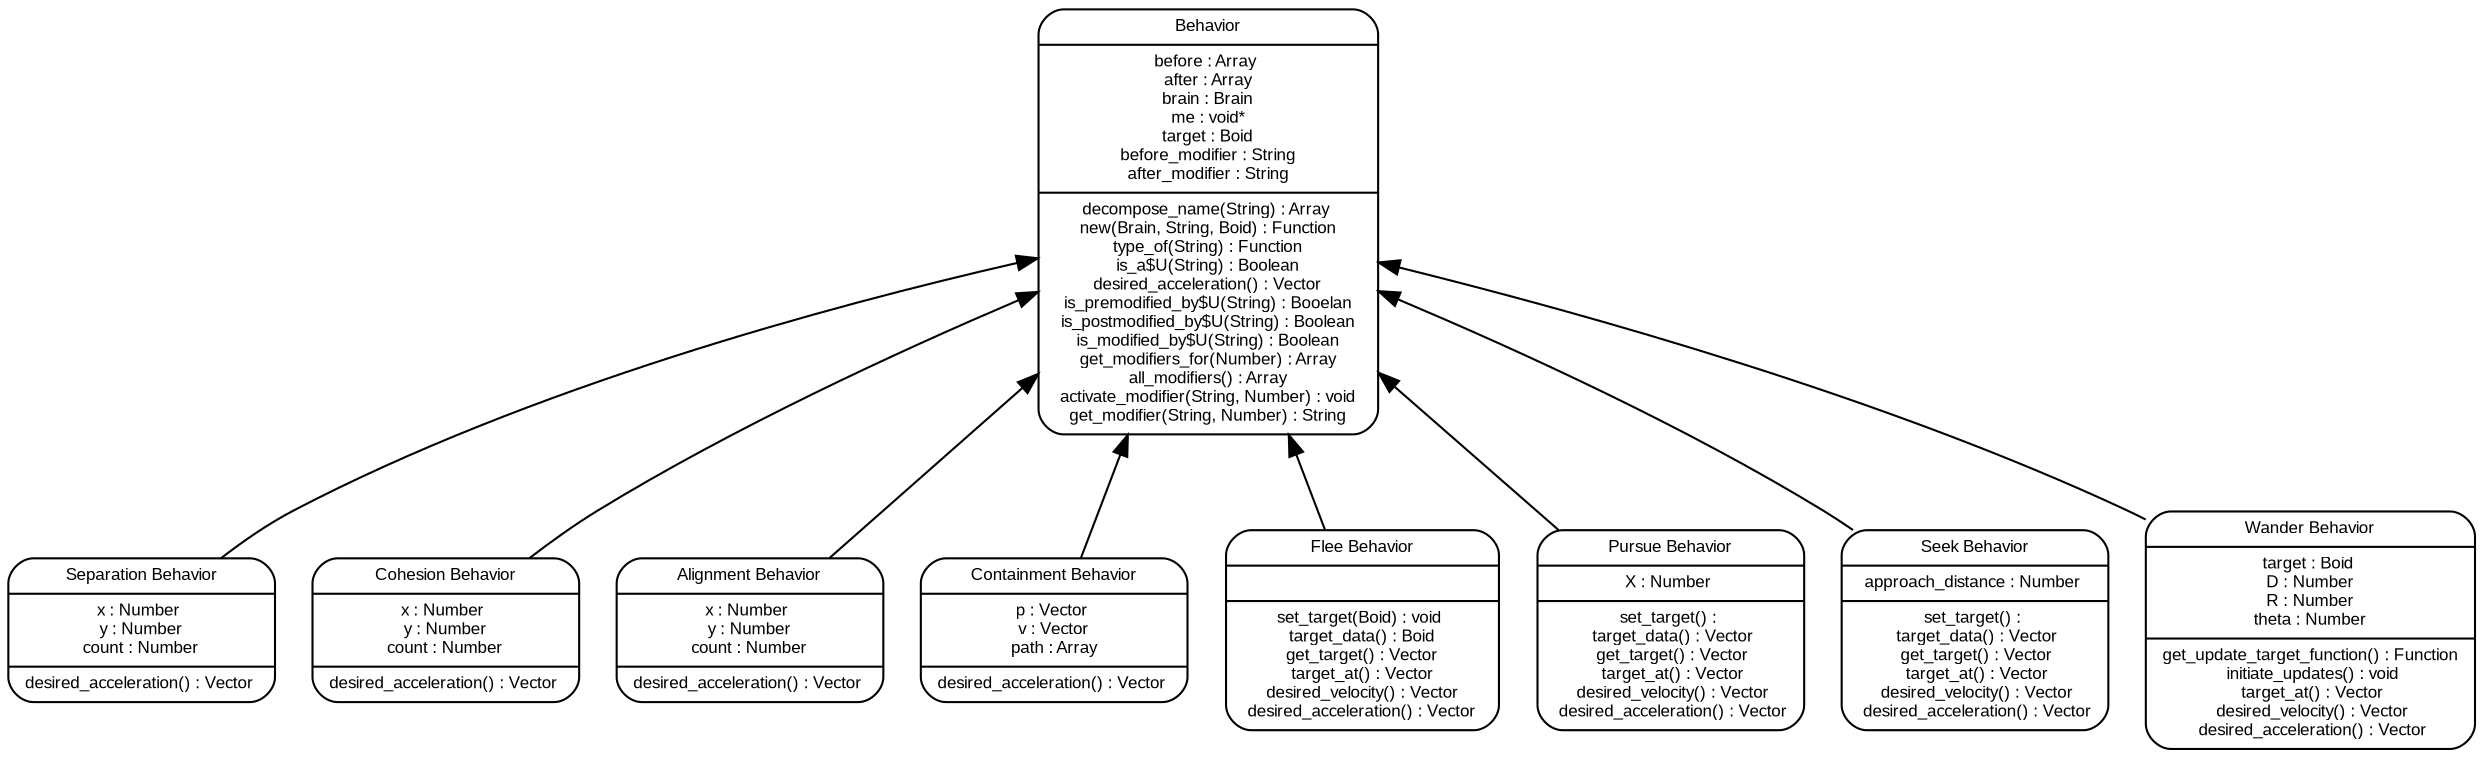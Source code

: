digraph G {
        fontname = "Arial"
        fontsize = 8

        node [
                fontname = "Arial"
                fontsize = 8
                shape = "record"
                style= "rounded"
        ]

        edge [
                fontname = "Arial"
                fontsize = 8
                dir = "back"
                arrowhead = "empty"
        ]

        Behavior [label = "{Behavior| before : Array \n \
                                      after : Array \n \
                                      brain : Brain \n \
                                      me :  void* \n \
                                      target : Boid \n \
                                      before_modifier : String \n \
                                      after_modifier : String \n \
                                    |\
                                      decompose_name(String) : Array \n \
                                      new(Brain, String, Boid) : Function \n \
                                      type_of(String) : Function \n \
                                      is_a$U(String) : Boolean \n \
                                      desired_acceleration() : Vector \n \
                                      is_premodified_by$U(String) : Booelan \n \
                                      is_postmodified_by$U(String) : Boolean \n \
                                      is_modified_by$U(String) : Boolean \n \
                                      get_modifiers_for(Number) : Array \n \
                                      all_modifiers() : Array \n \
                                      activate_modifier(String, Number) : void \n \
                                      get_modifier(String, Number) : String \n \
                        }"
        ]

        Separation_behavior [
            label = "{Separation Behavior|  x : Number \n \
                                            y : Number \n \
                                            count : Number \n \
                                         |\
                                            desired_acceleration() : Vector \n \
                        }"
        ]

        Cohesion_behavior [
            label = "{Cohesion Behavior|  x : Number \n \
                                          y : Number \n \
                                          count : Number \n \
                                         |\
                                          desired_acceleration() : Vector \n \
                        }"
        ]

        Alignment_behavior [
            label = "{Alignment Behavior|  x : Number \n \
                                           y : Number \n \
                                           count : Number \n \
                                         |\
                                           desired_acceleration() : Vector \n \
                        }"
        ]

        Containment_behavior [
            label = "{Containment Behavior| p : Vector \n \
                                            v : Vector \n \
                                            path : Array \n \
                                         |\
                                            desired_acceleration() : Vector \n \
                        }"
        ]

        Flee_behavior [
            label = "{Flee Behavior| \n \
                                   |\
                                    set_target(Boid) : void \n \
                                    target_data() : Boid \n \
                                    get_target() : Vector \n \
                                    target_at() : Vector \n \
                                    desired_velocity() : Vector \n \
                                    desired_acceleration() : Vector \n \
                        }"
        ]

        Pursue_behavior [
            label = "{Pursue Behavior| X : Number \n \
                                     |\
                                       set_target() : \n \
                                       target_data() : Vector\n \
                                       get_target() : Vector\n \
                                       target_at() : Vector\n \
                                       desired_velocity() : Vector\n \
                                       desired_acceleration() :  Vector\n \
                        }"
        ]

        Seek_behavior [
            label = "{Seek Behavior| approach_distance : Number \n \
                                     |\
                                       set_target() : \n \
                                       target_data() : Vector\n \
                                       get_target() : Vector\n \
                                       target_at() : Vector\n \
                                       desired_velocity() : Vector\n \
                                       desired_acceleration() :  Vector\n \
                        }"
        ]

        Wander_behavior [
            label = "{Wander Behavior| target : Boid \n \
                                       D : Number \n \
                                       R : Number \n \
                                       theta : Number \n \
                                     |\
                                       get_update_target_function() : Function\n \
                                       initiate_updates() : void\n \
                                       target_at() : Vector\n \
                                       desired_velocity() : Vector\n \
                                       desired_acceleration() :  Vector\n \
                        }"
        ]

        Behavior -> Separation_behavior
        Behavior -> Cohesion_behavior
        Behavior -> Alignment_behavior
        Behavior -> Containment_behavior
        Behavior -> Flee_behavior
        Behavior -> Pursue_behavior
        Behavior -> Seek_behavior
        Behavior -> Wander_behavior



}